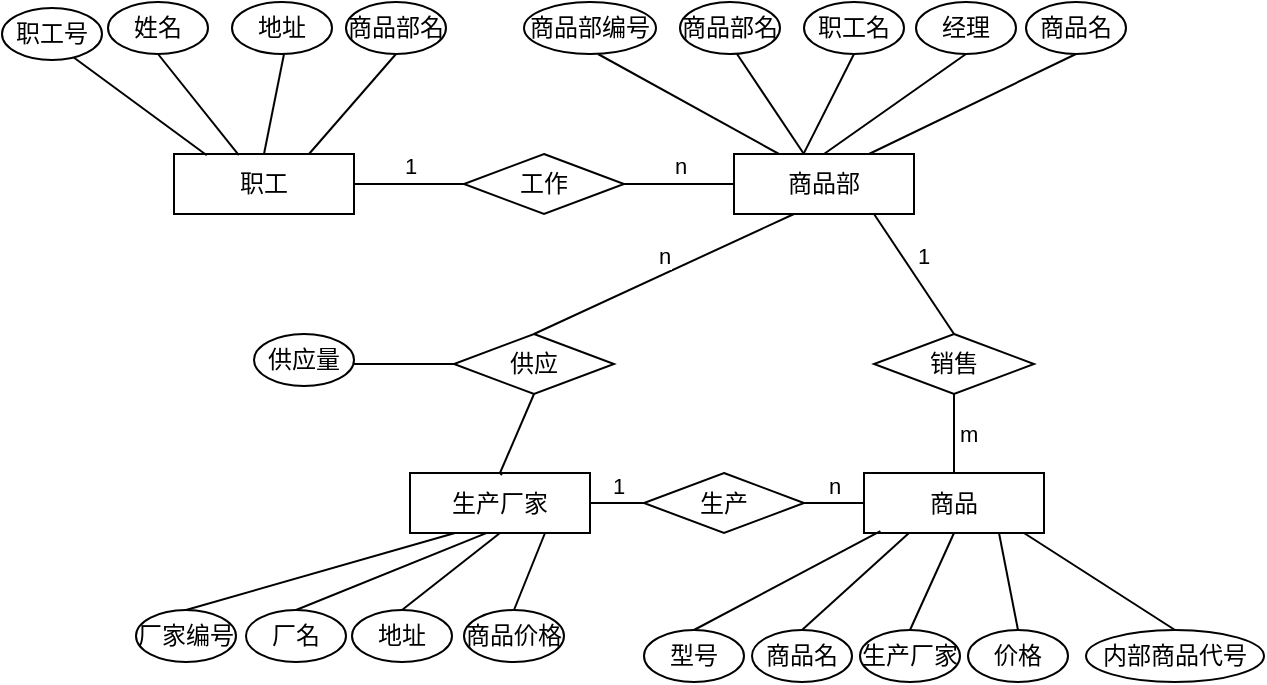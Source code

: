 <mxfile version="21.2.1" type="github" pages="2">
  <diagram id="1euNr-ZvP-c1quhRwDG3" name="Page-1">
    <mxGraphModel dx="1050" dy="645" grid="0" gridSize="10" guides="1" tooltips="1" connect="1" arrows="1" fold="1" page="1" pageScale="1" pageWidth="827" pageHeight="1169" math="0" shadow="0">
      <root>
        <mxCell id="0" />
        <mxCell id="1" parent="0" />
        <mxCell id="qFNM6MwS37XUXvukyAiJ-2" value="职工" style="rounded=0;whiteSpace=wrap;html=1;" parent="1" vertex="1">
          <mxGeometry x="240" y="310" width="90" height="30" as="geometry" />
        </mxCell>
        <mxCell id="qFNM6MwS37XUXvukyAiJ-3" value="" style="endArrow=none;html=1;rounded=0;exitX=0.182;exitY=0.02;exitDx=0;exitDy=0;exitPerimeter=0;entryX=0.75;entryY=1;entryDx=0;entryDy=0;" parent="1" source="qFNM6MwS37XUXvukyAiJ-2" edge="1">
          <mxGeometry width="50" height="50" relative="1" as="geometry">
            <mxPoint x="300" y="310" as="sourcePoint" />
            <mxPoint x="187.5" y="260" as="targetPoint" />
          </mxGeometry>
        </mxCell>
        <mxCell id="qFNM6MwS37XUXvukyAiJ-4" value="" style="endArrow=none;html=1;rounded=0;entryX=0.5;entryY=1;entryDx=0;entryDy=0;exitX=0.36;exitY=0.02;exitDx=0;exitDy=0;exitPerimeter=0;" parent="1" source="qFNM6MwS37XUXvukyAiJ-2" target="qFNM6MwS37XUXvukyAiJ-65" edge="1">
          <mxGeometry width="50" height="50" relative="1" as="geometry">
            <mxPoint x="265" y="308" as="sourcePoint" />
            <mxPoint x="222.5" y="260" as="targetPoint" />
          </mxGeometry>
        </mxCell>
        <mxCell id="qFNM6MwS37XUXvukyAiJ-7" value="" style="endArrow=none;html=1;rounded=0;entryX=0.5;entryY=1;entryDx=0;entryDy=0;exitX=0.5;exitY=0;exitDx=0;exitDy=0;" parent="1" source="qFNM6MwS37XUXvukyAiJ-2" edge="1">
          <mxGeometry width="50" height="50" relative="1" as="geometry">
            <mxPoint x="350" y="400" as="sourcePoint" />
            <mxPoint x="295" y="260" as="targetPoint" />
          </mxGeometry>
        </mxCell>
        <mxCell id="qFNM6MwS37XUXvukyAiJ-8" value="" style="endArrow=none;html=1;rounded=0;exitX=0.75;exitY=0;exitDx=0;exitDy=0;entryX=0.5;entryY=1;entryDx=0;entryDy=0;" parent="1" source="qFNM6MwS37XUXvukyAiJ-2" target="qFNM6MwS37XUXvukyAiJ-63" edge="1">
          <mxGeometry width="50" height="50" relative="1" as="geometry">
            <mxPoint x="330" y="310" as="sourcePoint" />
            <mxPoint x="380" y="260" as="targetPoint" />
          </mxGeometry>
        </mxCell>
        <mxCell id="qFNM6MwS37XUXvukyAiJ-11" value="商品部" style="rounded=0;whiteSpace=wrap;html=1;" parent="1" vertex="1">
          <mxGeometry x="520" y="310" width="90" height="30" as="geometry" />
        </mxCell>
        <mxCell id="qFNM6MwS37XUXvukyAiJ-12" value="" style="endArrow=none;html=1;rounded=0;entryX=0.75;entryY=1;entryDx=0;entryDy=0;" parent="1" source="qFNM6MwS37XUXvukyAiJ-11" edge="1">
          <mxGeometry width="50" height="50" relative="1" as="geometry">
            <mxPoint x="580" y="310" as="sourcePoint" />
            <mxPoint x="521.5" y="260" as="targetPoint" />
          </mxGeometry>
        </mxCell>
        <mxCell id="qFNM6MwS37XUXvukyAiJ-13" value="" style="endArrow=none;html=1;rounded=0;exitX=0.387;exitY=-0.007;exitDx=0;exitDy=0;exitPerimeter=0;entryX=0.5;entryY=1;entryDx=0;entryDy=0;" parent="1" source="qFNM6MwS37XUXvukyAiJ-11" target="qFNM6MwS37XUXvukyAiJ-62" edge="1">
          <mxGeometry width="50" height="50" relative="1" as="geometry">
            <mxPoint x="740" y="320" as="sourcePoint" />
            <mxPoint x="565" y="260" as="targetPoint" />
          </mxGeometry>
        </mxCell>
        <mxCell id="qFNM6MwS37XUXvukyAiJ-16" value="" style="endArrow=none;html=1;rounded=0;entryX=0.5;entryY=1;entryDx=0;entryDy=0;exitX=0.75;exitY=0;exitDx=0;exitDy=0;" parent="1" source="qFNM6MwS37XUXvukyAiJ-11" target="qFNM6MwS37XUXvukyAiJ-92" edge="1">
          <mxGeometry width="50" height="50" relative="1" as="geometry">
            <mxPoint x="630" y="400" as="sourcePoint" />
            <mxPoint x="595" y="260" as="targetPoint" />
          </mxGeometry>
        </mxCell>
        <mxCell id="qFNM6MwS37XUXvukyAiJ-21" value="商品" style="rounded=0;whiteSpace=wrap;html=1;" parent="1" vertex="1">
          <mxGeometry x="585" y="469.5" width="90" height="30" as="geometry" />
        </mxCell>
        <mxCell id="qFNM6MwS37XUXvukyAiJ-22" value="" style="endArrow=none;html=1;rounded=0;entryX=0.5;entryY=0;entryDx=0;entryDy=0;exitX=0.25;exitY=1;exitDx=0;exitDy=0;" parent="1" source="qFNM6MwS37XUXvukyAiJ-21" target="qFNM6MwS37XUXvukyAiJ-83" edge="1">
          <mxGeometry width="50" height="50" relative="1" as="geometry">
            <mxPoint x="595" y="499.5" as="sourcePoint" />
            <mxPoint x="547.5" y="564.5" as="targetPoint" />
          </mxGeometry>
        </mxCell>
        <mxCell id="qFNM6MwS37XUXvukyAiJ-23" value="" style="endArrow=none;html=1;rounded=0;exitX=0.5;exitY=1;exitDx=0;exitDy=0;entryX=0.5;entryY=0;entryDx=0;entryDy=0;" parent="1" source="qFNM6MwS37XUXvukyAiJ-21" target="qFNM6MwS37XUXvukyAiJ-75" edge="1">
          <mxGeometry width="50" height="50" relative="1" as="geometry">
            <mxPoint x="760" y="644.5" as="sourcePoint" />
            <mxPoint x="577.5" y="564.5" as="targetPoint" />
          </mxGeometry>
        </mxCell>
        <mxCell id="qFNM6MwS37XUXvukyAiJ-26" value="" style="endArrow=none;html=1;rounded=0;entryX=0.5;entryY=0;entryDx=0;entryDy=0;exitX=0.75;exitY=1;exitDx=0;exitDy=0;" parent="1" source="qFNM6MwS37XUXvukyAiJ-21" target="qFNM6MwS37XUXvukyAiJ-82" edge="1">
          <mxGeometry width="50" height="50" relative="1" as="geometry">
            <mxPoint x="625" y="499.5" as="sourcePoint" />
            <mxPoint x="645" y="564.5" as="targetPoint" />
          </mxGeometry>
        </mxCell>
        <mxCell id="qFNM6MwS37XUXvukyAiJ-27" value="" style="endArrow=none;html=1;rounded=0;entryX=0.5;entryY=0;entryDx=0;entryDy=0;exitX=0.091;exitY=0.97;exitDx=0;exitDy=0;exitPerimeter=0;" parent="1" source="qFNM6MwS37XUXvukyAiJ-21" target="qFNM6MwS37XUXvukyAiJ-81" edge="1">
          <mxGeometry width="50" height="50" relative="1" as="geometry">
            <mxPoint x="645" y="499.5" as="sourcePoint" />
            <mxPoint x="699" y="564.5" as="targetPoint" />
          </mxGeometry>
        </mxCell>
        <mxCell id="qFNM6MwS37XUXvukyAiJ-29" value="" style="endArrow=none;html=1;rounded=0;entryX=0.5;entryY=0;entryDx=0;entryDy=0;" parent="1" target="qFNM6MwS37XUXvukyAiJ-74" edge="1">
          <mxGeometry width="50" height="50" relative="1" as="geometry">
            <mxPoint x="665" y="499.5" as="sourcePoint" />
            <mxPoint x="759.412" y="563.7" as="targetPoint" />
          </mxGeometry>
        </mxCell>
        <mxCell id="qFNM6MwS37XUXvukyAiJ-32" value="生产厂家" style="rounded=0;whiteSpace=wrap;html=1;direction=east;flipH=0;flipV=0;" parent="1" vertex="1">
          <mxGeometry x="358" y="469.5" width="90" height="30" as="geometry" />
        </mxCell>
        <mxCell id="qFNM6MwS37XUXvukyAiJ-33" value="" style="endArrow=none;html=1;rounded=0;exitX=0.427;exitY=0.997;exitDx=0;exitDy=0;entryX=0.5;entryY=0;entryDx=0;entryDy=0;exitPerimeter=0;" parent="1" source="qFNM6MwS37XUXvukyAiJ-32" target="qFNM6MwS37XUXvukyAiJ-87" edge="1">
          <mxGeometry width="50" height="50" relative="1" as="geometry">
            <mxPoint x="475.24" y="498.3" as="sourcePoint" />
            <mxPoint x="305.5" y="534.5" as="targetPoint" />
          </mxGeometry>
        </mxCell>
        <mxCell id="qFNM6MwS37XUXvukyAiJ-34" value="" style="endArrow=none;html=1;rounded=0;exitX=0.5;exitY=1;exitDx=0;exitDy=0;entryX=0.5;entryY=0;entryDx=0;entryDy=0;" parent="1" source="qFNM6MwS37XUXvukyAiJ-32" target="qFNM6MwS37XUXvukyAiJ-86" edge="1">
          <mxGeometry width="50" height="50" relative="1" as="geometry">
            <mxPoint x="598.34" y="509.92" as="sourcePoint" />
            <mxPoint x="353" y="534.5" as="targetPoint" />
          </mxGeometry>
        </mxCell>
        <mxCell id="qFNM6MwS37XUXvukyAiJ-36" value="" style="endArrow=none;html=1;rounded=0;entryX=0.5;entryY=0;entryDx=0;entryDy=0;exitX=0.5;exitY=0;exitDx=0;exitDy=0;" parent="1" source="qFNM6MwS37XUXvukyAiJ-32" edge="1">
          <mxGeometry width="50" height="50" relative="1" as="geometry">
            <mxPoint x="439" y="610.5" as="sourcePoint" />
            <mxPoint x="404" y="470.5" as="targetPoint" />
          </mxGeometry>
        </mxCell>
        <mxCell id="qFNM6MwS37XUXvukyAiJ-40" value="1" style="edgeStyle=orthogonalEdgeStyle;rounded=0;orthogonalLoop=1;jettySize=auto;html=1;entryX=1;entryY=0.5;entryDx=0;entryDy=0;endArrow=none;endFill=0;labelPosition=center;verticalLabelPosition=top;align=center;verticalAlign=bottom;exitX=0;exitY=0.5;exitDx=0;exitDy=0;" parent="1" source="qFNM6MwS37XUXvukyAiJ-38" target="qFNM6MwS37XUXvukyAiJ-2" edge="1">
          <mxGeometry relative="1" as="geometry">
            <mxPoint x="404" y="325" as="sourcePoint" />
          </mxGeometry>
        </mxCell>
        <mxCell id="qFNM6MwS37XUXvukyAiJ-41" value="n" style="edgeStyle=orthogonalEdgeStyle;rounded=0;orthogonalLoop=1;jettySize=auto;html=1;entryX=0;entryY=0.5;entryDx=0;entryDy=0;endArrow=none;endFill=0;labelPosition=center;verticalLabelPosition=top;align=center;verticalAlign=bottom;exitX=1;exitY=0.5;exitDx=0;exitDy=0;" parent="1" source="qFNM6MwS37XUXvukyAiJ-38" target="qFNM6MwS37XUXvukyAiJ-11" edge="1">
          <mxGeometry relative="1" as="geometry">
            <mxPoint x="470" y="320" as="sourcePoint" />
          </mxGeometry>
        </mxCell>
        <mxCell id="qFNM6MwS37XUXvukyAiJ-38" value="工作" style="rhombus;whiteSpace=wrap;html=1;" parent="1" vertex="1">
          <mxGeometry x="385" y="310" width="80" height="30" as="geometry" />
        </mxCell>
        <mxCell id="qFNM6MwS37XUXvukyAiJ-43" value="" style="endArrow=none;html=1;rounded=0;entryX=0.75;entryY=1;entryDx=0;entryDy=0;exitX=0.5;exitY=0;exitDx=0;exitDy=0;" parent="1" source="qFNM6MwS37XUXvukyAiJ-85" target="qFNM6MwS37XUXvukyAiJ-32" edge="1">
          <mxGeometry width="50" height="50" relative="1" as="geometry">
            <mxPoint x="411.58" y="534.5" as="sourcePoint" />
            <mxPoint x="518" y="479.5" as="targetPoint" />
          </mxGeometry>
        </mxCell>
        <mxCell id="qFNM6MwS37XUXvukyAiJ-57" style="edgeStyle=orthogonalEdgeStyle;rounded=0;orthogonalLoop=1;jettySize=auto;html=1;endArrow=none;endFill=0;" parent="1" source="qFNM6MwS37XUXvukyAiJ-45" edge="1">
          <mxGeometry relative="1" as="geometry">
            <mxPoint x="330" y="415" as="targetPoint" />
          </mxGeometry>
        </mxCell>
        <mxCell id="qFNM6MwS37XUXvukyAiJ-45" value="供应" style="rhombus;whiteSpace=wrap;html=1;" parent="1" vertex="1">
          <mxGeometry x="380" y="400" width="80" height="30" as="geometry" />
        </mxCell>
        <mxCell id="qFNM6MwS37XUXvukyAiJ-54" value="m" style="edgeStyle=orthogonalEdgeStyle;rounded=0;orthogonalLoop=1;jettySize=auto;html=1;exitX=0.5;exitY=1;exitDx=0;exitDy=0;endArrow=none;endFill=0;labelPosition=right;verticalLabelPosition=middle;align=left;verticalAlign=middle;" parent="1" source="qFNM6MwS37XUXvukyAiJ-46" edge="1">
          <mxGeometry relative="1" as="geometry">
            <mxPoint x="630" y="470" as="targetPoint" />
          </mxGeometry>
        </mxCell>
        <mxCell id="qFNM6MwS37XUXvukyAiJ-46" value="销售" style="rhombus;whiteSpace=wrap;html=1;" parent="1" vertex="1">
          <mxGeometry x="590" y="400" width="80" height="30" as="geometry" />
        </mxCell>
        <mxCell id="qFNM6MwS37XUXvukyAiJ-49" value="n" style="endArrow=none;html=1;rounded=0;exitX=0.5;exitY=0;exitDx=0;exitDy=0;labelPosition=center;verticalLabelPosition=top;align=center;verticalAlign=bottom;" parent="1" source="qFNM6MwS37XUXvukyAiJ-45" edge="1">
          <mxGeometry width="50" height="50" relative="1" as="geometry">
            <mxPoint x="500" y="390" as="sourcePoint" />
            <mxPoint x="550" y="340" as="targetPoint" />
          </mxGeometry>
        </mxCell>
        <mxCell id="qFNM6MwS37XUXvukyAiJ-55" value="1" style="endArrow=none;html=1;rounded=0;exitX=0.5;exitY=0;exitDx=0;exitDy=0;labelPosition=right;verticalLabelPosition=top;align=left;verticalAlign=bottom;" parent="1" source="qFNM6MwS37XUXvukyAiJ-46" edge="1">
          <mxGeometry width="50" height="50" relative="1" as="geometry">
            <mxPoint x="540" y="390" as="sourcePoint" />
            <mxPoint x="590" y="340" as="targetPoint" />
          </mxGeometry>
        </mxCell>
        <mxCell id="qFNM6MwS37XUXvukyAiJ-59" value="职工号" style="ellipse;whiteSpace=wrap;html=1;" parent="1" vertex="1">
          <mxGeometry x="154" y="237" width="50" height="26" as="geometry" />
        </mxCell>
        <mxCell id="qFNM6MwS37XUXvukyAiJ-61" value="经理" style="ellipse;whiteSpace=wrap;html=1;" parent="1" vertex="1">
          <mxGeometry x="611" y="234" width="50" height="26" as="geometry" />
        </mxCell>
        <mxCell id="qFNM6MwS37XUXvukyAiJ-62" value="职工名" style="ellipse;whiteSpace=wrap;html=1;" parent="1" vertex="1">
          <mxGeometry x="555" y="234" width="50" height="26" as="geometry" />
        </mxCell>
        <mxCell id="qFNM6MwS37XUXvukyAiJ-63" value="商品部名" style="ellipse;whiteSpace=wrap;html=1;" parent="1" vertex="1">
          <mxGeometry x="326" y="234" width="50" height="26" as="geometry" />
        </mxCell>
        <mxCell id="qFNM6MwS37XUXvukyAiJ-64" value="地址" style="ellipse;whiteSpace=wrap;html=1;" parent="1" vertex="1">
          <mxGeometry x="269" y="234" width="50" height="26" as="geometry" />
        </mxCell>
        <mxCell id="qFNM6MwS37XUXvukyAiJ-65" value="姓名" style="ellipse;whiteSpace=wrap;html=1;" parent="1" vertex="1">
          <mxGeometry x="207" y="234" width="50" height="26" as="geometry" />
        </mxCell>
        <mxCell id="qFNM6MwS37XUXvukyAiJ-74" value="内部商品代号" style="ellipse;whiteSpace=wrap;html=1;" parent="1" vertex="1">
          <mxGeometry x="696" y="548" width="89" height="26" as="geometry" />
        </mxCell>
        <mxCell id="qFNM6MwS37XUXvukyAiJ-75" value="生产厂家" style="ellipse;whiteSpace=wrap;html=1;" parent="1" vertex="1">
          <mxGeometry x="583" y="548" width="50" height="26" as="geometry" />
        </mxCell>
        <mxCell id="qFNM6MwS37XUXvukyAiJ-81" value="型号" style="ellipse;whiteSpace=wrap;html=1;" parent="1" vertex="1">
          <mxGeometry x="475" y="548" width="50" height="26" as="geometry" />
        </mxCell>
        <mxCell id="qFNM6MwS37XUXvukyAiJ-82" value="价格" style="ellipse;whiteSpace=wrap;html=1;" parent="1" vertex="1">
          <mxGeometry x="637" y="548" width="50" height="26" as="geometry" />
        </mxCell>
        <mxCell id="qFNM6MwS37XUXvukyAiJ-83" value="商品名" style="ellipse;whiteSpace=wrap;html=1;" parent="1" vertex="1">
          <mxGeometry x="529" y="548" width="50" height="26" as="geometry" />
        </mxCell>
        <mxCell id="qFNM6MwS37XUXvukyAiJ-85" value="商品价格" style="ellipse;whiteSpace=wrap;html=1;" parent="1" vertex="1">
          <mxGeometry x="385" y="538" width="50" height="26" as="geometry" />
        </mxCell>
        <mxCell id="qFNM6MwS37XUXvukyAiJ-86" value="地址" style="ellipse;whiteSpace=wrap;html=1;" parent="1" vertex="1">
          <mxGeometry x="329" y="538" width="50" height="26" as="geometry" />
        </mxCell>
        <mxCell id="qFNM6MwS37XUXvukyAiJ-87" value="厂名" style="ellipse;whiteSpace=wrap;html=1;" parent="1" vertex="1">
          <mxGeometry x="276" y="538" width="50" height="26" as="geometry" />
        </mxCell>
        <mxCell id="qFNM6MwS37XUXvukyAiJ-88" value="厂家编号" style="ellipse;whiteSpace=wrap;html=1;" parent="1" vertex="1">
          <mxGeometry x="221" y="538" width="50" height="26" as="geometry" />
        </mxCell>
        <mxCell id="qFNM6MwS37XUXvukyAiJ-89" value="供应量" style="ellipse;whiteSpace=wrap;html=1;" parent="1" vertex="1">
          <mxGeometry x="280" y="400" width="50" height="26" as="geometry" />
        </mxCell>
        <mxCell id="qFNM6MwS37XUXvukyAiJ-90" value="商品部名" style="ellipse;whiteSpace=wrap;html=1;" parent="1" vertex="1">
          <mxGeometry x="493" y="234" width="50" height="26" as="geometry" />
        </mxCell>
        <mxCell id="qFNM6MwS37XUXvukyAiJ-91" value="商品部编号" style="ellipse;whiteSpace=wrap;html=1;" parent="1" vertex="1">
          <mxGeometry x="415" y="234" width="66" height="26" as="geometry" />
        </mxCell>
        <mxCell id="qFNM6MwS37XUXvukyAiJ-92" value="商品名" style="ellipse;whiteSpace=wrap;html=1;" parent="1" vertex="1">
          <mxGeometry x="666" y="234" width="50" height="26" as="geometry" />
        </mxCell>
        <mxCell id="qFNM6MwS37XUXvukyAiJ-95" value="" style="endArrow=none;html=1;rounded=0;exitX=0.25;exitY=0;exitDx=0;exitDy=0;" parent="1" source="qFNM6MwS37XUXvukyAiJ-11" edge="1">
          <mxGeometry width="50" height="50" relative="1" as="geometry">
            <mxPoint x="532" y="308" as="sourcePoint" />
            <mxPoint x="452" y="260" as="targetPoint" />
          </mxGeometry>
        </mxCell>
        <mxCell id="qFNM6MwS37XUXvukyAiJ-96" value="" style="endArrow=none;html=1;rounded=0;entryX=0.5;entryY=1;entryDx=0;entryDy=0;exitX=0.5;exitY=0;exitDx=0;exitDy=0;" parent="1" source="qFNM6MwS37XUXvukyAiJ-11" target="qFNM6MwS37XUXvukyAiJ-61" edge="1">
          <mxGeometry width="50" height="50" relative="1" as="geometry">
            <mxPoint x="587" y="308" as="sourcePoint" />
            <mxPoint x="637" y="258" as="targetPoint" />
          </mxGeometry>
        </mxCell>
        <mxCell id="qFNM6MwS37XUXvukyAiJ-99" value="" style="endArrow=none;html=1;rounded=0;exitX=0.5;exitY=0;exitDx=0;exitDy=0;entryX=0.25;entryY=1;entryDx=0;entryDy=0;" parent="1" source="qFNM6MwS37XUXvukyAiJ-88" target="qFNM6MwS37XUXvukyAiJ-32" edge="1">
          <mxGeometry width="50" height="50" relative="1" as="geometry">
            <mxPoint x="325" y="545" as="sourcePoint" />
            <mxPoint x="375" y="495" as="targetPoint" />
          </mxGeometry>
        </mxCell>
        <mxCell id="qFNM6MwS37XUXvukyAiJ-102" value="" style="endArrow=none;html=1;rounded=0;entryX=0.5;entryY=1;entryDx=0;entryDy=0;exitX=0.5;exitY=0;exitDx=0;exitDy=0;" parent="1" source="qFNM6MwS37XUXvukyAiJ-32" target="qFNM6MwS37XUXvukyAiJ-45" edge="1">
          <mxGeometry width="50" height="50" relative="1" as="geometry">
            <mxPoint x="373" y="480" as="sourcePoint" />
            <mxPoint x="423" y="430" as="targetPoint" />
          </mxGeometry>
        </mxCell>
        <mxCell id="qFNM6MwS37XUXvukyAiJ-104" value="1" style="edgeStyle=orthogonalEdgeStyle;rounded=0;orthogonalLoop=1;jettySize=auto;html=1;exitX=0;exitY=0.5;exitDx=0;exitDy=0;entryX=1;entryY=0.5;entryDx=0;entryDy=0;endArrow=none;endFill=0;labelPosition=center;verticalLabelPosition=top;align=center;verticalAlign=bottom;" parent="1" source="qFNM6MwS37XUXvukyAiJ-103" target="qFNM6MwS37XUXvukyAiJ-32" edge="1">
          <mxGeometry relative="1" as="geometry" />
        </mxCell>
        <mxCell id="qFNM6MwS37XUXvukyAiJ-105" value="n" style="edgeStyle=orthogonalEdgeStyle;rounded=0;orthogonalLoop=1;jettySize=auto;html=1;exitX=1;exitY=0.5;exitDx=0;exitDy=0;entryX=0;entryY=0.5;entryDx=0;entryDy=0;endArrow=none;endFill=0;labelPosition=center;verticalLabelPosition=top;align=center;verticalAlign=bottom;" parent="1" source="qFNM6MwS37XUXvukyAiJ-103" target="qFNM6MwS37XUXvukyAiJ-21" edge="1">
          <mxGeometry relative="1" as="geometry">
            <mxPoint as="offset" />
          </mxGeometry>
        </mxCell>
        <mxCell id="qFNM6MwS37XUXvukyAiJ-103" value="生产" style="rhombus;whiteSpace=wrap;html=1;" parent="1" vertex="1">
          <mxGeometry x="475" y="469.5" width="80" height="30" as="geometry" />
        </mxCell>
      </root>
    </mxGraphModel>
  </diagram>
  <diagram id="N1qk6zVE6om5STP7glwu" name="第 2 页">
    <mxGraphModel dx="1050" dy="645" grid="1" gridSize="10" guides="1" tooltips="1" connect="1" arrows="1" fold="1" page="1" pageScale="1" pageWidth="827" pageHeight="1169" math="0" shadow="0">
      <root>
        <mxCell id="0" />
        <mxCell id="1" parent="0" />
        <mxCell id="k7tjH7kl1EhMH_X8OBS0-16" style="edgeStyle=orthogonalEdgeStyle;rounded=0;orthogonalLoop=1;jettySize=auto;html=1;exitX=0.5;exitY=1;exitDx=0;exitDy=0;entryX=0.5;entryY=0;entryDx=0;entryDy=0;" edge="1" parent="1" source="k7tjH7kl1EhMH_X8OBS0-1" target="k7tjH7kl1EhMH_X8OBS0-4">
          <mxGeometry relative="1" as="geometry" />
        </mxCell>
        <mxCell id="k7tjH7kl1EhMH_X8OBS0-1" value="start" style="rounded=1;whiteSpace=wrap;html=1;" vertex="1" parent="1">
          <mxGeometry x="265" y="90" width="90" height="40" as="geometry" />
        </mxCell>
        <mxCell id="k7tjH7kl1EhMH_X8OBS0-2" value="return&lt;span style=&quot;color: rgb(56, 58, 66); font-family: &amp;quot;Source Code Pro&amp;quot;, &amp;quot;DejaVu Sans Mono&amp;quot;, &amp;quot;Ubuntu Mono&amp;quot;, &amp;quot;Anonymous Pro&amp;quot;, &amp;quot;Droid Sans Mono&amp;quot;, Menlo, Monaco, Consolas, Inconsolata, Courier, monospace, &amp;quot;PingFang SC&amp;quot;, &amp;quot;Microsoft YaHei&amp;quot;, sans-serif; font-size: 14px; text-align: left; background-color: rgb(250, 250, 250);&quot;&gt; -EINVAL&lt;/span&gt;" style="rounded=0;whiteSpace=wrap;html=1;" vertex="1" parent="1">
          <mxGeometry x="80" y="270" width="110" height="40" as="geometry" />
        </mxCell>
        <mxCell id="k7tjH7kl1EhMH_X8OBS0-5" value="是" style="edgeStyle=orthogonalEdgeStyle;rounded=0;orthogonalLoop=1;jettySize=auto;html=1;exitX=0;exitY=0.5;exitDx=0;exitDy=0;entryX=0.5;entryY=0;entryDx=0;entryDy=0;labelPosition=center;verticalLabelPosition=middle;align=center;verticalAlign=middle;" edge="1" parent="1" source="k7tjH7kl1EhMH_X8OBS0-4" target="k7tjH7kl1EhMH_X8OBS0-2">
          <mxGeometry relative="1" as="geometry" />
        </mxCell>
        <mxCell id="k7tjH7kl1EhMH_X8OBS0-6" value="否" style="edgeStyle=orthogonalEdgeStyle;rounded=0;orthogonalLoop=1;jettySize=auto;html=1;exitX=1;exitY=0.5;exitDx=0;exitDy=0;entryX=0.5;entryY=0;entryDx=0;entryDy=0;" edge="1" parent="1" source="k7tjH7kl1EhMH_X8OBS0-4" target="k7tjH7kl1EhMH_X8OBS0-8">
          <mxGeometry relative="1" as="geometry">
            <mxPoint x="480" y="270" as="targetPoint" />
          </mxGeometry>
        </mxCell>
        <mxCell id="k7tjH7kl1EhMH_X8OBS0-4" value="&lt;pre style=&quot;font-size: 13px;&quot;&gt;&lt;font style=&quot;font-size: 13px;&quot; face=&quot;Helvetica&quot;&gt;len&lt;span style=&quot;box-sizing: border-box; outline: 0px; margin: 0px; padding: 0px; overflow-wrap: break-word; color: rgb(56, 58, 66); text-align: left; background-color: rgb(250, 250, 250);&quot; class=&quot;hljs-operator&quot;&gt;&amp;lt;&lt;/span&gt;&lt;span style=&quot;box-sizing: border-box; outline: 0px; margin: 0px; padding: 0px; color: rgb(152, 104, 1); overflow-wrap: break-word; text-align: left; background-color: rgb(250, 250, 250);&quot; class=&quot;hljs-number&quot;&gt;0&lt;/span&gt;&lt;span style=&quot;color: rgb(56, 58, 66); text-align: left; background-color: rgb(250, 250, 250);&quot;&gt; || len&lt;/span&gt;&lt;span style=&quot;box-sizing: border-box; outline: 0px; margin: 0px; padding: 0px; overflow-wrap: break-word; color: rgb(56, 58, 66); text-align: left; background-color: rgb(250, 250, 250);&quot; class=&quot;hljs-operator&quot;&gt;&amp;gt;&lt;/span&gt;&lt;span style=&quot;color: rgb(56, 58, 66); text-align: left; background-color: rgb(250, 250, 250);&quot;&gt;__NEW_UTS_LEN?&lt;/span&gt;&lt;/font&gt;&lt;/pre&gt;" style="rhombus;whiteSpace=wrap;html=1;" vertex="1" parent="1">
          <mxGeometry x="160" y="160" width="300" height="80" as="geometry" />
        </mxCell>
        <mxCell id="k7tjH7kl1EhMH_X8OBS0-38" style="edgeStyle=orthogonalEdgeStyle;rounded=0;orthogonalLoop=1;jettySize=auto;html=1;exitX=0.5;exitY=1;exitDx=0;exitDy=0;entryX=0.5;entryY=0;entryDx=0;entryDy=0;" edge="1" parent="1" source="k7tjH7kl1EhMH_X8OBS0-8" target="k7tjH7kl1EhMH_X8OBS0-15">
          <mxGeometry relative="1" as="geometry" />
        </mxCell>
        <mxCell id="k7tjH7kl1EhMH_X8OBS0-8" value="copy&lt;span style=&quot;color: rgb(56, 58, 66); font-size: 14px; text-align: left; background-color: rgb(250, 250, 250);&quot;&gt;_&lt;/span&gt;&lt;span style=&quot;box-sizing: border-box; outline: 0px; margin: 0px; padding: 0px; color: rgb(166, 38, 164); overflow-wrap: break-word; font-size: 14px; text-align: left; background-color: rgb(250, 250, 250);&quot; class=&quot;hljs-keyword&quot;&gt;from&lt;/span&gt;&lt;span style=&quot;color: rgb(56, 58, 66); font-size: 14px; text-align: left; background-color: rgb(250, 250, 250);&quot;&gt;_user(tmp, name, len)&lt;/span&gt;" style="rhombus;whiteSpace=wrap;html=1;" vertex="1" parent="1">
          <mxGeometry x="355" y="260" width="245" height="80" as="geometry" />
        </mxCell>
        <mxCell id="k7tjH7kl1EhMH_X8OBS0-40" style="edgeStyle=orthogonalEdgeStyle;rounded=0;orthogonalLoop=1;jettySize=auto;html=1;exitX=0.5;exitY=1;exitDx=0;exitDy=0;" edge="1" parent="1" source="k7tjH7kl1EhMH_X8OBS0-15">
          <mxGeometry relative="1" as="geometry">
            <mxPoint x="478" y="630" as="targetPoint" />
          </mxGeometry>
        </mxCell>
        <mxCell id="k7tjH7kl1EhMH_X8OBS0-15" value="return&lt;span style=&quot;color: rgb(56, 58, 66); font-size: 14px; text-align: left; background-color: rgb(250, 250, 250);&quot;&gt; errno&lt;/span&gt;" style="rounded=0;whiteSpace=wrap;html=1;" vertex="1" parent="1">
          <mxGeometry x="427.5" y="585" width="100" height="25" as="geometry" />
        </mxCell>
        <mxCell id="k7tjH7kl1EhMH_X8OBS0-20" style="edgeStyle=orthogonalEdgeStyle;rounded=0;orthogonalLoop=1;jettySize=auto;html=1;exitX=0.5;exitY=1;exitDx=0;exitDy=0;" edge="1" parent="1" source="k7tjH7kl1EhMH_X8OBS0-23">
          <mxGeometry relative="1" as="geometry">
            <mxPoint x="660" y="550" as="targetPoint" />
          </mxGeometry>
        </mxCell>
        <mxCell id="k7tjH7kl1EhMH_X8OBS0-35" style="edgeStyle=orthogonalEdgeStyle;rounded=0;orthogonalLoop=1;jettySize=auto;html=1;exitX=0.5;exitY=1;exitDx=0;exitDy=0;entryX=0.5;entryY=0;entryDx=0;entryDy=0;" edge="1" parent="1" source="k7tjH7kl1EhMH_X8OBS0-19" target="k7tjH7kl1EhMH_X8OBS0-21">
          <mxGeometry relative="1" as="geometry" />
        </mxCell>
        <mxCell id="k7tjH7kl1EhMH_X8OBS0-19" value="utsname()" style="rounded=0;whiteSpace=wrap;html=1;" vertex="1" parent="1">
          <mxGeometry x="600" y="380" width="100" height="30" as="geometry" />
        </mxCell>
        <mxCell id="k7tjH7kl1EhMH_X8OBS0-36" style="edgeStyle=orthogonalEdgeStyle;rounded=0;orthogonalLoop=1;jettySize=auto;html=1;exitX=0.5;exitY=1;exitDx=0;exitDy=0;entryX=0.5;entryY=0;entryDx=0;entryDy=0;" edge="1" parent="1" source="k7tjH7kl1EhMH_X8OBS0-21" target="k7tjH7kl1EhMH_X8OBS0-23">
          <mxGeometry relative="1" as="geometry" />
        </mxCell>
        <mxCell id="k7tjH7kl1EhMH_X8OBS0-21" value="mencpy()" style="rounded=0;whiteSpace=wrap;html=1;" vertex="1" parent="1">
          <mxGeometry x="600" y="430" width="100" height="30" as="geometry" />
        </mxCell>
        <mxCell id="k7tjH7kl1EhMH_X8OBS0-32" value="" style="edgeStyle=orthogonalEdgeStyle;rounded=0;orthogonalLoop=1;jettySize=auto;html=1;" edge="1" parent="1" source="k7tjH7kl1EhMH_X8OBS0-25" target="k7tjH7kl1EhMH_X8OBS0-27">
          <mxGeometry relative="1" as="geometry" />
        </mxCell>
        <mxCell id="k7tjH7kl1EhMH_X8OBS0-25" value="uts_proc_notify()" style="rounded=0;whiteSpace=wrap;html=1;" vertex="1" parent="1">
          <mxGeometry x="600" y="530" width="100" height="30" as="geometry" />
        </mxCell>
        <mxCell id="k7tjH7kl1EhMH_X8OBS0-28" value="" style="edgeStyle=orthogonalEdgeStyle;rounded=0;orthogonalLoop=1;jettySize=auto;html=1;exitX=1;exitY=0.5;exitDx=0;exitDy=0;" edge="1" parent="1" source="k7tjH7kl1EhMH_X8OBS0-8" target="k7tjH7kl1EhMH_X8OBS0-17">
          <mxGeometry relative="1" as="geometry">
            <mxPoint x="630" y="360" as="targetPoint" />
            <mxPoint x="600" y="300" as="sourcePoint" />
          </mxGeometry>
        </mxCell>
        <mxCell id="k7tjH7kl1EhMH_X8OBS0-34" style="edgeStyle=orthogonalEdgeStyle;rounded=0;orthogonalLoop=1;jettySize=auto;html=1;exitX=0.5;exitY=1;exitDx=0;exitDy=0;entryX=0.5;entryY=0;entryDx=0;entryDy=0;" edge="1" parent="1" source="k7tjH7kl1EhMH_X8OBS0-17" target="k7tjH7kl1EhMH_X8OBS0-19">
          <mxGeometry relative="1" as="geometry" />
        </mxCell>
        <mxCell id="k7tjH7kl1EhMH_X8OBS0-17" value="down_write()" style="rounded=0;whiteSpace=wrap;html=1;" vertex="1" parent="1">
          <mxGeometry x="600" y="330" width="100" height="30" as="geometry" />
        </mxCell>
        <mxCell id="k7tjH7kl1EhMH_X8OBS0-37" style="edgeStyle=orthogonalEdgeStyle;rounded=0;orthogonalLoop=1;jettySize=auto;html=1;exitX=0.5;exitY=1;exitDx=0;exitDy=0;" edge="1" parent="1" source="k7tjH7kl1EhMH_X8OBS0-23">
          <mxGeometry relative="1" as="geometry">
            <mxPoint x="650" y="530" as="targetPoint" />
          </mxGeometry>
        </mxCell>
        <mxCell id="k7tjH7kl1EhMH_X8OBS0-23" value="memset()" style="rounded=0;whiteSpace=wrap;html=1;" vertex="1" parent="1">
          <mxGeometry x="600" y="480" width="100" height="30" as="geometry" />
        </mxCell>
        <mxCell id="k7tjH7kl1EhMH_X8OBS0-39" style="edgeStyle=orthogonalEdgeStyle;rounded=0;orthogonalLoop=1;jettySize=auto;html=1;exitX=0;exitY=0.5;exitDx=0;exitDy=0;entryX=1;entryY=0.5;entryDx=0;entryDy=0;" edge="1" parent="1" source="k7tjH7kl1EhMH_X8OBS0-27" target="k7tjH7kl1EhMH_X8OBS0-15">
          <mxGeometry relative="1" as="geometry" />
        </mxCell>
        <mxCell id="k7tjH7kl1EhMH_X8OBS0-27" value="up_write()" style="rounded=0;whiteSpace=wrap;html=1;" vertex="1" parent="1">
          <mxGeometry x="600" y="584.5" width="100" height="25.5" as="geometry" />
        </mxCell>
        <mxCell id="k7tjH7kl1EhMH_X8OBS0-41" value="end" style="rounded=1;whiteSpace=wrap;html=1;" vertex="1" parent="1">
          <mxGeometry x="421.5" y="630" width="106" height="50" as="geometry" />
        </mxCell>
      </root>
    </mxGraphModel>
  </diagram>
</mxfile>
